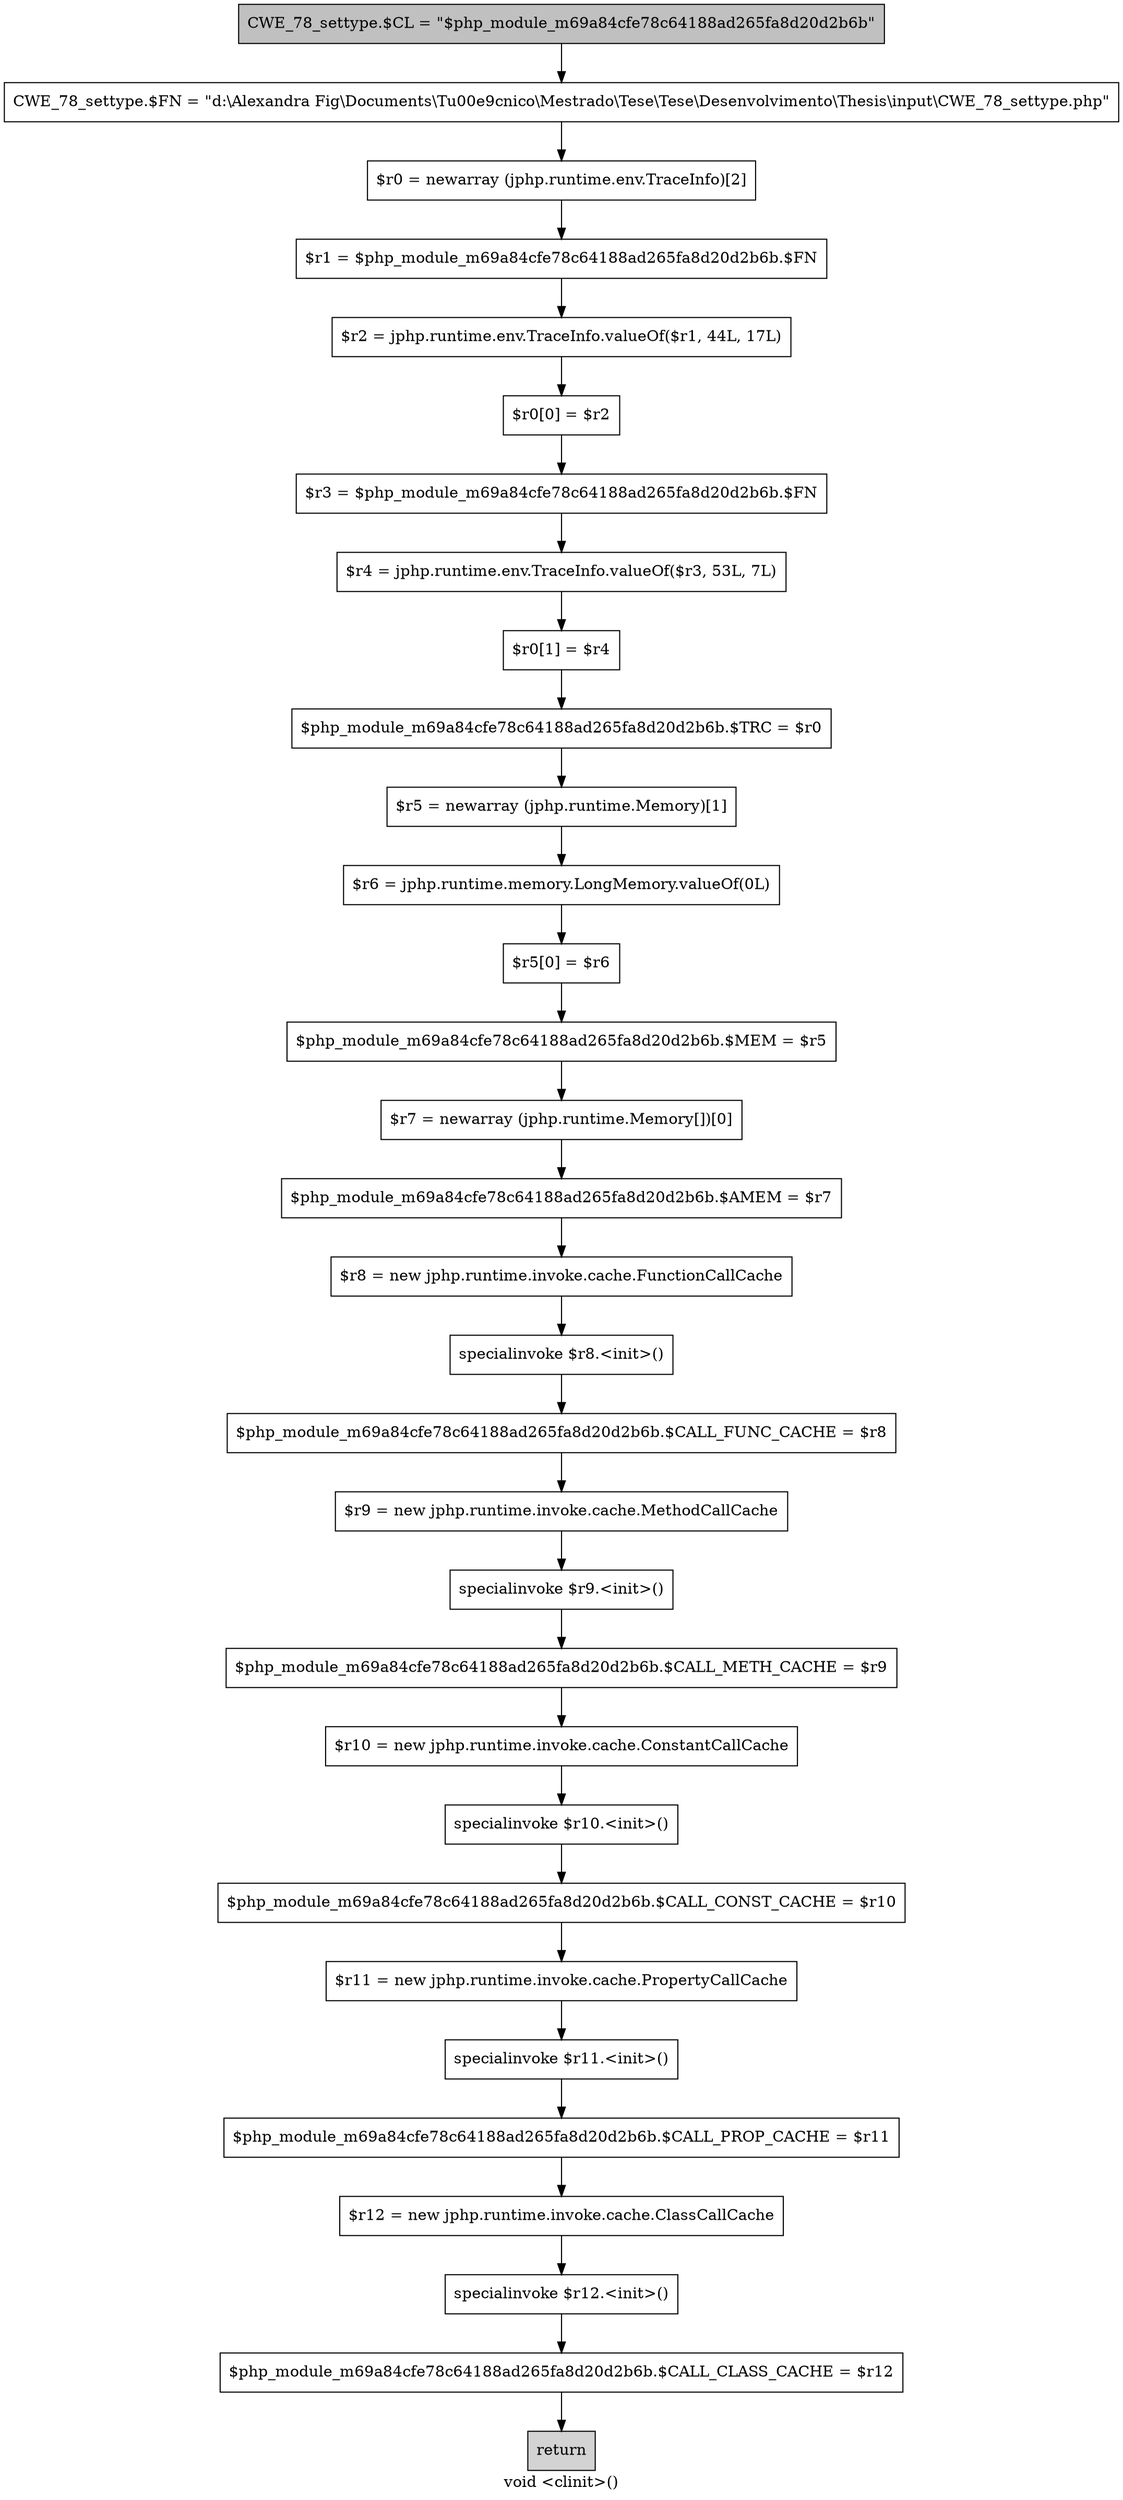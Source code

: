 digraph "void <clinit>()" {
    label="void <clinit>()";
    node [shape=box];
    "0" [style=filled,fillcolor=gray,label="CWE_78_settype.$CL = \"$php_module_m69a84cfe78c64188ad265fa8d20d2b6b\"",];
    "1" [label="CWE_78_settype.$FN = \"d:\\Alexandra Fig\\Documents\\T\u00e9cnico\\Mestrado\\Tese\\Tese\\Desenvolvimento\\Thesis\\input\\CWE_78_settype.php\"",];
    "0"->"1";
    "2" [label="$r0 = newarray (jphp.runtime.env.TraceInfo)[2]",];
    "1"->"2";
    "3" [label="$r1 = $php_module_m69a84cfe78c64188ad265fa8d20d2b6b.$FN",];
    "2"->"3";
    "4" [label="$r2 = jphp.runtime.env.TraceInfo.valueOf($r1, 44L, 17L)",];
    "3"->"4";
    "5" [label="$r0[0] = $r2",];
    "4"->"5";
    "6" [label="$r3 = $php_module_m69a84cfe78c64188ad265fa8d20d2b6b.$FN",];
    "5"->"6";
    "7" [label="$r4 = jphp.runtime.env.TraceInfo.valueOf($r3, 53L, 7L)",];
    "6"->"7";
    "8" [label="$r0[1] = $r4",];
    "7"->"8";
    "9" [label="$php_module_m69a84cfe78c64188ad265fa8d20d2b6b.$TRC = $r0",];
    "8"->"9";
    "10" [label="$r5 = newarray (jphp.runtime.Memory)[1]",];
    "9"->"10";
    "11" [label="$r6 = jphp.runtime.memory.LongMemory.valueOf(0L)",];
    "10"->"11";
    "12" [label="$r5[0] = $r6",];
    "11"->"12";
    "13" [label="$php_module_m69a84cfe78c64188ad265fa8d20d2b6b.$MEM = $r5",];
    "12"->"13";
    "14" [label="$r7 = newarray (jphp.runtime.Memory[])[0]",];
    "13"->"14";
    "15" [label="$php_module_m69a84cfe78c64188ad265fa8d20d2b6b.$AMEM = $r7",];
    "14"->"15";
    "16" [label="$r8 = new jphp.runtime.invoke.cache.FunctionCallCache",];
    "15"->"16";
    "17" [label="specialinvoke $r8.<init>()",];
    "16"->"17";
    "18" [label="$php_module_m69a84cfe78c64188ad265fa8d20d2b6b.$CALL_FUNC_CACHE = $r8",];
    "17"->"18";
    "19" [label="$r9 = new jphp.runtime.invoke.cache.MethodCallCache",];
    "18"->"19";
    "20" [label="specialinvoke $r9.<init>()",];
    "19"->"20";
    "21" [label="$php_module_m69a84cfe78c64188ad265fa8d20d2b6b.$CALL_METH_CACHE = $r9",];
    "20"->"21";
    "22" [label="$r10 = new jphp.runtime.invoke.cache.ConstantCallCache",];
    "21"->"22";
    "23" [label="specialinvoke $r10.<init>()",];
    "22"->"23";
    "24" [label="$php_module_m69a84cfe78c64188ad265fa8d20d2b6b.$CALL_CONST_CACHE = $r10",];
    "23"->"24";
    "25" [label="$r11 = new jphp.runtime.invoke.cache.PropertyCallCache",];
    "24"->"25";
    "26" [label="specialinvoke $r11.<init>()",];
    "25"->"26";
    "27" [label="$php_module_m69a84cfe78c64188ad265fa8d20d2b6b.$CALL_PROP_CACHE = $r11",];
    "26"->"27";
    "28" [label="$r12 = new jphp.runtime.invoke.cache.ClassCallCache",];
    "27"->"28";
    "29" [label="specialinvoke $r12.<init>()",];
    "28"->"29";
    "30" [label="$php_module_m69a84cfe78c64188ad265fa8d20d2b6b.$CALL_CLASS_CACHE = $r12",];
    "29"->"30";
    "31" [style=filled,fillcolor=lightgray,label="return",];
    "30"->"31";
}
